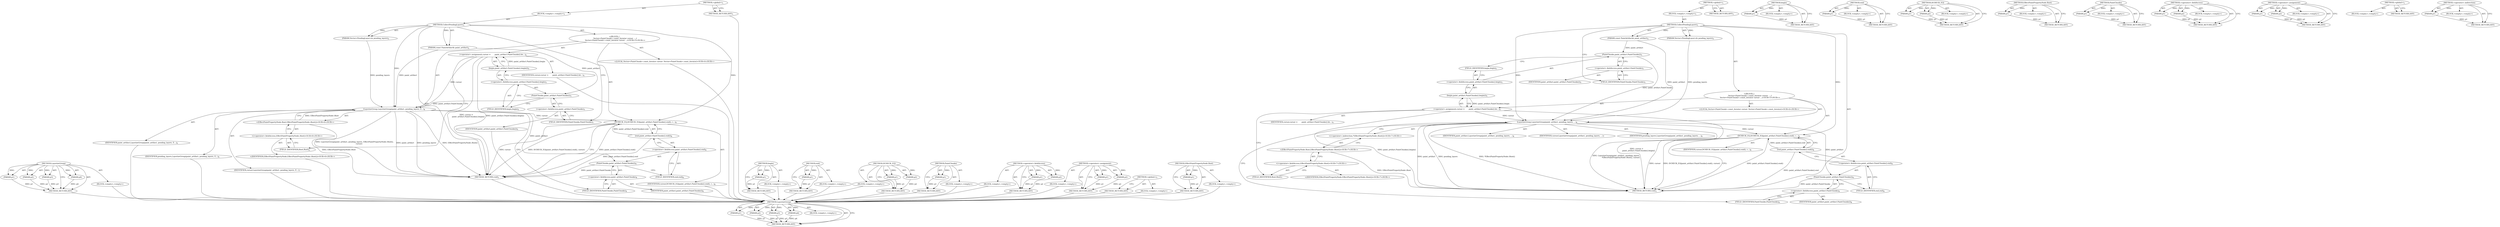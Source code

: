digraph "EffectPaintPropertyNode.Root" {
vulnerable_81 [label=<(METHOD,LayerizeGroup)>];
vulnerable_82 [label=<(PARAM,p1)>];
vulnerable_83 [label=<(PARAM,p2)>];
vulnerable_84 [label=<(PARAM,p3)>];
vulnerable_85 [label=<(PARAM,p4)>];
vulnerable_86 [label=<(BLOCK,&lt;empty&gt;,&lt;empty&gt;)>];
vulnerable_87 [label=<(METHOD_RETURN,ANY)>];
vulnerable_6 [label=<(METHOD,&lt;global&gt;)<SUB>1</SUB>>];
vulnerable_7 [label=<(BLOCK,&lt;empty&gt;,&lt;empty&gt;)<SUB>1</SUB>>];
vulnerable_8 [label=<(METHOD,CollectPendingLayers)<SUB>1</SUB>>];
vulnerable_9 [label=<(PARAM,const PaintArtifact&amp; paint_artifact)<SUB>2</SUB>>];
vulnerable_10 [label=<(PARAM,Vector&lt;PendingLayer&gt;&amp; pending_layers)<SUB>3</SUB>>];
vulnerable_11 [label="<(BLOCK,{
   Vector&lt;PaintChunk&gt;::const_iterator cursor ...,{
   Vector&lt;PaintChunk&gt;::const_iterator cursor ...)<SUB>3</SUB>>"];
vulnerable_12 [label="<(LOCAL,Vector&lt;PaintChunk&gt;.const_iterator cursor: Vector&lt;PaintChunk&gt;.const_iterator)<SUB>4</SUB>>"];
vulnerable_13 [label=<(&lt;operator&gt;.assignment,cursor =
       paint_artifact.PaintChunks().be...)<SUB>4</SUB>>];
vulnerable_14 [label=<(IDENTIFIER,cursor,cursor =
       paint_artifact.PaintChunks().be...)<SUB>4</SUB>>];
vulnerable_15 [label=<(begin,paint_artifact.PaintChunks().begin())<SUB>5</SUB>>];
vulnerable_16 [label=<(&lt;operator&gt;.fieldAccess,paint_artifact.PaintChunks().begin)<SUB>5</SUB>>];
vulnerable_17 [label=<(PaintChunks,paint_artifact.PaintChunks())<SUB>5</SUB>>];
vulnerable_18 [label=<(&lt;operator&gt;.fieldAccess,paint_artifact.PaintChunks)<SUB>5</SUB>>];
vulnerable_19 [label=<(IDENTIFIER,paint_artifact,paint_artifact.PaintChunks())<SUB>5</SUB>>];
vulnerable_20 [label=<(FIELD_IDENTIFIER,PaintChunks,PaintChunks)<SUB>5</SUB>>];
vulnerable_21 [label=<(FIELD_IDENTIFIER,begin,begin)<SUB>5</SUB>>];
vulnerable_22 [label=<(LayerizeGroup,LayerizeGroup(paint_artifact, pending_layers,
 ...)<SUB>6</SUB>>];
vulnerable_23 [label=<(IDENTIFIER,paint_artifact,LayerizeGroup(paint_artifact, pending_layers,
 ...)<SUB>6</SUB>>];
vulnerable_24 [label=<(IDENTIFIER,pending_layers,LayerizeGroup(paint_artifact, pending_layers,
 ...)<SUB>6</SUB>>];
vulnerable_25 [label="<(&lt;operator&gt;.indirection,*EffectPaintPropertyNode::Root())<SUB>7</SUB>>"];
vulnerable_26 [label="<(EffectPaintPropertyNode.Root,EffectPaintPropertyNode::Root())<SUB>7</SUB>>"];
vulnerable_27 [label="<(&lt;operator&gt;.fieldAccess,EffectPaintPropertyNode::Root)<SUB>7</SUB>>"];
vulnerable_28 [label="<(IDENTIFIER,EffectPaintPropertyNode,EffectPaintPropertyNode::Root())<SUB>7</SUB>>"];
vulnerable_29 [label=<(FIELD_IDENTIFIER,Root,Root)<SUB>7</SUB>>];
vulnerable_30 [label=<(IDENTIFIER,cursor,LayerizeGroup(paint_artifact, pending_layers,
 ...)<SUB>7</SUB>>];
vulnerable_31 [label=<(DCHECK_EQ,DCHECK_EQ(paint_artifact.PaintChunks().end(), c...)<SUB>8</SUB>>];
vulnerable_32 [label=<(end,paint_artifact.PaintChunks().end())<SUB>8</SUB>>];
vulnerable_33 [label=<(&lt;operator&gt;.fieldAccess,paint_artifact.PaintChunks().end)<SUB>8</SUB>>];
vulnerable_34 [label=<(PaintChunks,paint_artifact.PaintChunks())<SUB>8</SUB>>];
vulnerable_35 [label=<(&lt;operator&gt;.fieldAccess,paint_artifact.PaintChunks)<SUB>8</SUB>>];
vulnerable_36 [label=<(IDENTIFIER,paint_artifact,paint_artifact.PaintChunks())<SUB>8</SUB>>];
vulnerable_37 [label=<(FIELD_IDENTIFIER,PaintChunks,PaintChunks)<SUB>8</SUB>>];
vulnerable_38 [label=<(FIELD_IDENTIFIER,end,end)<SUB>8</SUB>>];
vulnerable_39 [label=<(IDENTIFIER,cursor,DCHECK_EQ(paint_artifact.PaintChunks().end(), c...)<SUB>8</SUB>>];
vulnerable_40 [label=<(METHOD_RETURN,void)<SUB>1</SUB>>];
vulnerable_42 [label=<(METHOD_RETURN,ANY)<SUB>1</SUB>>];
vulnerable_68 [label=<(METHOD,begin)>];
vulnerable_69 [label=<(PARAM,p1)>];
vulnerable_70 [label=<(BLOCK,&lt;empty&gt;,&lt;empty&gt;)>];
vulnerable_71 [label=<(METHOD_RETURN,ANY)>];
vulnerable_101 [label=<(METHOD,end)>];
vulnerable_102 [label=<(PARAM,p1)>];
vulnerable_103 [label=<(BLOCK,&lt;empty&gt;,&lt;empty&gt;)>];
vulnerable_104 [label=<(METHOD_RETURN,ANY)>];
vulnerable_96 [label=<(METHOD,DCHECK_EQ)>];
vulnerable_97 [label=<(PARAM,p1)>];
vulnerable_98 [label=<(PARAM,p2)>];
vulnerable_99 [label=<(BLOCK,&lt;empty&gt;,&lt;empty&gt;)>];
vulnerable_100 [label=<(METHOD_RETURN,ANY)>];
vulnerable_92 [label=<(METHOD,EffectPaintPropertyNode.Root)>];
vulnerable_93 [label=<(PARAM,p1)>];
vulnerable_94 [label=<(BLOCK,&lt;empty&gt;,&lt;empty&gt;)>];
vulnerable_95 [label=<(METHOD_RETURN,ANY)>];
vulnerable_77 [label=<(METHOD,PaintChunks)>];
vulnerable_78 [label=<(PARAM,p1)>];
vulnerable_79 [label=<(BLOCK,&lt;empty&gt;,&lt;empty&gt;)>];
vulnerable_80 [label=<(METHOD_RETURN,ANY)>];
vulnerable_72 [label=<(METHOD,&lt;operator&gt;.fieldAccess)>];
vulnerable_73 [label=<(PARAM,p1)>];
vulnerable_74 [label=<(PARAM,p2)>];
vulnerable_75 [label=<(BLOCK,&lt;empty&gt;,&lt;empty&gt;)>];
vulnerable_76 [label=<(METHOD_RETURN,ANY)>];
vulnerable_63 [label=<(METHOD,&lt;operator&gt;.assignment)>];
vulnerable_64 [label=<(PARAM,p1)>];
vulnerable_65 [label=<(PARAM,p2)>];
vulnerable_66 [label=<(BLOCK,&lt;empty&gt;,&lt;empty&gt;)>];
vulnerable_67 [label=<(METHOD_RETURN,ANY)>];
vulnerable_57 [label=<(METHOD,&lt;global&gt;)<SUB>1</SUB>>];
vulnerable_58 [label=<(BLOCK,&lt;empty&gt;,&lt;empty&gt;)>];
vulnerable_59 [label=<(METHOD_RETURN,ANY)>];
vulnerable_88 [label=<(METHOD,&lt;operator&gt;.indirection)>];
vulnerable_89 [label=<(PARAM,p1)>];
vulnerable_90 [label=<(BLOCK,&lt;empty&gt;,&lt;empty&gt;)>];
vulnerable_91 [label=<(METHOD_RETURN,ANY)>];
fixed_80 [label=<(METHOD,LayerizeGroup)>];
fixed_81 [label=<(PARAM,p1)>];
fixed_82 [label=<(PARAM,p2)>];
fixed_83 [label=<(PARAM,p3)>];
fixed_84 [label=<(PARAM,p4)>];
fixed_85 [label=<(BLOCK,&lt;empty&gt;,&lt;empty&gt;)>];
fixed_86 [label=<(METHOD_RETURN,ANY)>];
fixed_6 [label=<(METHOD,&lt;global&gt;)<SUB>1</SUB>>];
fixed_7 [label=<(BLOCK,&lt;empty&gt;,&lt;empty&gt;)<SUB>1</SUB>>];
fixed_8 [label=<(METHOD,CollectPendingLayers)<SUB>1</SUB>>];
fixed_9 [label=<(PARAM,const PaintArtifact&amp; paint_artifact)<SUB>2</SUB>>];
fixed_10 [label=<(PARAM,Vector&lt;PendingLayer&gt;&amp; pending_layers)<SUB>3</SUB>>];
fixed_11 [label="<(BLOCK,{
   Vector&lt;PaintChunk&gt;::const_iterator cursor ...,{
   Vector&lt;PaintChunk&gt;::const_iterator cursor ...)<SUB>3</SUB>>"];
fixed_12 [label="<(LOCAL,Vector&lt;PaintChunk&gt;.const_iterator cursor: Vector&lt;PaintChunk&gt;.const_iterator)<SUB>4</SUB>>"];
fixed_13 [label=<(&lt;operator&gt;.assignment,cursor =
       paint_artifact.PaintChunks().be...)<SUB>4</SUB>>];
fixed_14 [label=<(IDENTIFIER,cursor,cursor =
       paint_artifact.PaintChunks().be...)<SUB>4</SUB>>];
fixed_15 [label=<(begin,paint_artifact.PaintChunks().begin())<SUB>5</SUB>>];
fixed_16 [label=<(&lt;operator&gt;.fieldAccess,paint_artifact.PaintChunks().begin)<SUB>5</SUB>>];
fixed_17 [label=<(PaintChunks,paint_artifact.PaintChunks())<SUB>5</SUB>>];
fixed_18 [label=<(&lt;operator&gt;.fieldAccess,paint_artifact.PaintChunks)<SUB>5</SUB>>];
fixed_19 [label=<(IDENTIFIER,paint_artifact,paint_artifact.PaintChunks())<SUB>5</SUB>>];
fixed_20 [label=<(FIELD_IDENTIFIER,PaintChunks,PaintChunks)<SUB>5</SUB>>];
fixed_21 [label=<(FIELD_IDENTIFIER,begin,begin)<SUB>5</SUB>>];
fixed_22 [label=<(LayerizeGroup,LayerizeGroup(paint_artifact, pending_layers, E...)<SUB>6</SUB>>];
fixed_23 [label=<(IDENTIFIER,paint_artifact,LayerizeGroup(paint_artifact, pending_layers, E...)<SUB>6</SUB>>];
fixed_24 [label=<(IDENTIFIER,pending_layers,LayerizeGroup(paint_artifact, pending_layers, E...)<SUB>6</SUB>>];
fixed_25 [label="<(EffectPaintPropertyNode.Root,EffectPaintPropertyNode::Root())<SUB>6</SUB>>"];
fixed_26 [label="<(&lt;operator&gt;.fieldAccess,EffectPaintPropertyNode::Root)<SUB>6</SUB>>"];
fixed_27 [label="<(IDENTIFIER,EffectPaintPropertyNode,EffectPaintPropertyNode::Root())<SUB>6</SUB>>"];
fixed_28 [label=<(FIELD_IDENTIFIER,Root,Root)<SUB>6</SUB>>];
fixed_29 [label=<(IDENTIFIER,cursor,LayerizeGroup(paint_artifact, pending_layers, E...)<SUB>7</SUB>>];
fixed_30 [label=<(DCHECK_EQ,DCHECK_EQ(paint_artifact.PaintChunks().end(), c...)<SUB>8</SUB>>];
fixed_31 [label=<(end,paint_artifact.PaintChunks().end())<SUB>8</SUB>>];
fixed_32 [label=<(&lt;operator&gt;.fieldAccess,paint_artifact.PaintChunks().end)<SUB>8</SUB>>];
fixed_33 [label=<(PaintChunks,paint_artifact.PaintChunks())<SUB>8</SUB>>];
fixed_34 [label=<(&lt;operator&gt;.fieldAccess,paint_artifact.PaintChunks)<SUB>8</SUB>>];
fixed_35 [label=<(IDENTIFIER,paint_artifact,paint_artifact.PaintChunks())<SUB>8</SUB>>];
fixed_36 [label=<(FIELD_IDENTIFIER,PaintChunks,PaintChunks)<SUB>8</SUB>>];
fixed_37 [label=<(FIELD_IDENTIFIER,end,end)<SUB>8</SUB>>];
fixed_38 [label=<(IDENTIFIER,cursor,DCHECK_EQ(paint_artifact.PaintChunks().end(), c...)<SUB>8</SUB>>];
fixed_39 [label=<(METHOD_RETURN,void)<SUB>1</SUB>>];
fixed_41 [label=<(METHOD_RETURN,ANY)<SUB>1</SUB>>];
fixed_67 [label=<(METHOD,begin)>];
fixed_68 [label=<(PARAM,p1)>];
fixed_69 [label=<(BLOCK,&lt;empty&gt;,&lt;empty&gt;)>];
fixed_70 [label=<(METHOD_RETURN,ANY)>];
fixed_96 [label=<(METHOD,end)>];
fixed_97 [label=<(PARAM,p1)>];
fixed_98 [label=<(BLOCK,&lt;empty&gt;,&lt;empty&gt;)>];
fixed_99 [label=<(METHOD_RETURN,ANY)>];
fixed_91 [label=<(METHOD,DCHECK_EQ)>];
fixed_92 [label=<(PARAM,p1)>];
fixed_93 [label=<(PARAM,p2)>];
fixed_94 [label=<(BLOCK,&lt;empty&gt;,&lt;empty&gt;)>];
fixed_95 [label=<(METHOD_RETURN,ANY)>];
fixed_76 [label=<(METHOD,PaintChunks)>];
fixed_77 [label=<(PARAM,p1)>];
fixed_78 [label=<(BLOCK,&lt;empty&gt;,&lt;empty&gt;)>];
fixed_79 [label=<(METHOD_RETURN,ANY)>];
fixed_71 [label=<(METHOD,&lt;operator&gt;.fieldAccess)>];
fixed_72 [label=<(PARAM,p1)>];
fixed_73 [label=<(PARAM,p2)>];
fixed_74 [label=<(BLOCK,&lt;empty&gt;,&lt;empty&gt;)>];
fixed_75 [label=<(METHOD_RETURN,ANY)>];
fixed_62 [label=<(METHOD,&lt;operator&gt;.assignment)>];
fixed_63 [label=<(PARAM,p1)>];
fixed_64 [label=<(PARAM,p2)>];
fixed_65 [label=<(BLOCK,&lt;empty&gt;,&lt;empty&gt;)>];
fixed_66 [label=<(METHOD_RETURN,ANY)>];
fixed_56 [label=<(METHOD,&lt;global&gt;)<SUB>1</SUB>>];
fixed_57 [label=<(BLOCK,&lt;empty&gt;,&lt;empty&gt;)>];
fixed_58 [label=<(METHOD_RETURN,ANY)>];
fixed_87 [label=<(METHOD,EffectPaintPropertyNode.Root)>];
fixed_88 [label=<(PARAM,p1)>];
fixed_89 [label=<(BLOCK,&lt;empty&gt;,&lt;empty&gt;)>];
fixed_90 [label=<(METHOD_RETURN,ANY)>];
vulnerable_81 -> vulnerable_82  [key=0, label="AST: "];
vulnerable_81 -> vulnerable_82  [key=1, label="DDG: "];
vulnerable_81 -> vulnerable_86  [key=0, label="AST: "];
vulnerable_81 -> vulnerable_83  [key=0, label="AST: "];
vulnerable_81 -> vulnerable_83  [key=1, label="DDG: "];
vulnerable_81 -> vulnerable_87  [key=0, label="AST: "];
vulnerable_81 -> vulnerable_87  [key=1, label="CFG: "];
vulnerable_81 -> vulnerable_84  [key=0, label="AST: "];
vulnerable_81 -> vulnerable_84  [key=1, label="DDG: "];
vulnerable_81 -> vulnerable_85  [key=0, label="AST: "];
vulnerable_81 -> vulnerable_85  [key=1, label="DDG: "];
vulnerable_82 -> vulnerable_87  [key=0, label="DDG: p1"];
vulnerable_83 -> vulnerable_87  [key=0, label="DDG: p2"];
vulnerable_84 -> vulnerable_87  [key=0, label="DDG: p3"];
vulnerable_85 -> vulnerable_87  [key=0, label="DDG: p4"];
vulnerable_6 -> vulnerable_7  [key=0, label="AST: "];
vulnerable_6 -> vulnerable_42  [key=0, label="AST: "];
vulnerable_6 -> vulnerable_42  [key=1, label="CFG: "];
vulnerable_7 -> vulnerable_8  [key=0, label="AST: "];
vulnerable_8 -> vulnerable_9  [key=0, label="AST: "];
vulnerable_8 -> vulnerable_9  [key=1, label="DDG: "];
vulnerable_8 -> vulnerable_10  [key=0, label="AST: "];
vulnerable_8 -> vulnerable_10  [key=1, label="DDG: "];
vulnerable_8 -> vulnerable_11  [key=0, label="AST: "];
vulnerable_8 -> vulnerable_40  [key=0, label="AST: "];
vulnerable_8 -> vulnerable_20  [key=0, label="CFG: "];
vulnerable_8 -> vulnerable_22  [key=0, label="DDG: "];
vulnerable_8 -> vulnerable_31  [key=0, label="DDG: "];
vulnerable_9 -> vulnerable_22  [key=0, label="DDG: paint_artifact"];
vulnerable_9 -> vulnerable_17  [key=0, label="DDG: paint_artifact"];
vulnerable_10 -> vulnerable_22  [key=0, label="DDG: pending_layers"];
vulnerable_11 -> vulnerable_12  [key=0, label="AST: "];
vulnerable_11 -> vulnerable_13  [key=0, label="AST: "];
vulnerable_11 -> vulnerable_22  [key=0, label="AST: "];
vulnerable_11 -> vulnerable_31  [key=0, label="AST: "];
vulnerable_13 -> vulnerable_14  [key=0, label="AST: "];
vulnerable_13 -> vulnerable_15  [key=0, label="AST: "];
vulnerable_13 -> vulnerable_29  [key=0, label="CFG: "];
vulnerable_13 -> vulnerable_40  [key=0, label="DDG: paint_artifact.PaintChunks().begin()"];
vulnerable_13 -> vulnerable_40  [key=1, label="DDG: cursor =
       paint_artifact.PaintChunks().begin()"];
vulnerable_13 -> vulnerable_22  [key=0, label="DDG: cursor"];
vulnerable_15 -> vulnerable_16  [key=0, label="AST: "];
vulnerable_15 -> vulnerable_13  [key=0, label="CFG: "];
vulnerable_15 -> vulnerable_13  [key=1, label="DDG: paint_artifact.PaintChunks().begin"];
vulnerable_16 -> vulnerable_17  [key=0, label="AST: "];
vulnerable_16 -> vulnerable_21  [key=0, label="AST: "];
vulnerable_16 -> vulnerable_15  [key=0, label="CFG: "];
vulnerable_17 -> vulnerable_18  [key=0, label="AST: "];
vulnerable_17 -> vulnerable_21  [key=0, label="CFG: "];
vulnerable_17 -> vulnerable_22  [key=0, label="DDG: paint_artifact.PaintChunks"];
vulnerable_18 -> vulnerable_19  [key=0, label="AST: "];
vulnerable_18 -> vulnerable_20  [key=0, label="AST: "];
vulnerable_18 -> vulnerable_17  [key=0, label="CFG: "];
vulnerable_20 -> vulnerable_18  [key=0, label="CFG: "];
vulnerable_21 -> vulnerable_16  [key=0, label="CFG: "];
vulnerable_22 -> vulnerable_23  [key=0, label="AST: "];
vulnerable_22 -> vulnerable_24  [key=0, label="AST: "];
vulnerable_22 -> vulnerable_25  [key=0, label="AST: "];
vulnerable_22 -> vulnerable_30  [key=0, label="AST: "];
vulnerable_22 -> vulnerable_37  [key=0, label="CFG: "];
vulnerable_22 -> vulnerable_40  [key=0, label="DDG: paint_artifact"];
vulnerable_22 -> vulnerable_40  [key=1, label="DDG: pending_layers"];
vulnerable_22 -> vulnerable_40  [key=2, label="DDG: *EffectPaintPropertyNode::Root()"];
vulnerable_22 -> vulnerable_40  [key=3, label="DDG: LayerizeGroup(paint_artifact, pending_layers,
                *EffectPaintPropertyNode::Root(), cursor)"];
vulnerable_22 -> vulnerable_31  [key=0, label="DDG: cursor"];
vulnerable_22 -> vulnerable_34  [key=0, label="DDG: paint_artifact"];
vulnerable_25 -> vulnerable_26  [key=0, label="AST: "];
vulnerable_25 -> vulnerable_22  [key=0, label="CFG: "];
vulnerable_26 -> vulnerable_27  [key=0, label="AST: "];
vulnerable_26 -> vulnerable_25  [key=0, label="CFG: "];
vulnerable_26 -> vulnerable_40  [key=0, label="DDG: EffectPaintPropertyNode::Root"];
vulnerable_27 -> vulnerable_28  [key=0, label="AST: "];
vulnerable_27 -> vulnerable_29  [key=0, label="AST: "];
vulnerable_27 -> vulnerable_26  [key=0, label="CFG: "];
vulnerable_29 -> vulnerable_27  [key=0, label="CFG: "];
vulnerable_31 -> vulnerable_32  [key=0, label="AST: "];
vulnerable_31 -> vulnerable_39  [key=0, label="AST: "];
vulnerable_31 -> vulnerable_40  [key=0, label="CFG: "];
vulnerable_31 -> vulnerable_40  [key=1, label="DDG: paint_artifact.PaintChunks().end()"];
vulnerable_31 -> vulnerable_40  [key=2, label="DDG: cursor"];
vulnerable_31 -> vulnerable_40  [key=3, label="DDG: DCHECK_EQ(paint_artifact.PaintChunks().end(), cursor)"];
vulnerable_32 -> vulnerable_33  [key=0, label="AST: "];
vulnerable_32 -> vulnerable_31  [key=0, label="CFG: "];
vulnerable_32 -> vulnerable_31  [key=1, label="DDG: paint_artifact.PaintChunks().end"];
vulnerable_32 -> vulnerable_40  [key=0, label="DDG: paint_artifact.PaintChunks().end"];
vulnerable_33 -> vulnerable_34  [key=0, label="AST: "];
vulnerable_33 -> vulnerable_38  [key=0, label="AST: "];
vulnerable_33 -> vulnerable_32  [key=0, label="CFG: "];
vulnerable_34 -> vulnerable_35  [key=0, label="AST: "];
vulnerable_34 -> vulnerable_38  [key=0, label="CFG: "];
vulnerable_34 -> vulnerable_40  [key=0, label="DDG: paint_artifact.PaintChunks"];
vulnerable_35 -> vulnerable_36  [key=0, label="AST: "];
vulnerable_35 -> vulnerable_37  [key=0, label="AST: "];
vulnerable_35 -> vulnerable_34  [key=0, label="CFG: "];
vulnerable_37 -> vulnerable_35  [key=0, label="CFG: "];
vulnerable_38 -> vulnerable_33  [key=0, label="CFG: "];
vulnerable_68 -> vulnerable_69  [key=0, label="AST: "];
vulnerable_68 -> vulnerable_69  [key=1, label="DDG: "];
vulnerable_68 -> vulnerable_70  [key=0, label="AST: "];
vulnerable_68 -> vulnerable_71  [key=0, label="AST: "];
vulnerable_68 -> vulnerable_71  [key=1, label="CFG: "];
vulnerable_69 -> vulnerable_71  [key=0, label="DDG: p1"];
vulnerable_101 -> vulnerable_102  [key=0, label="AST: "];
vulnerable_101 -> vulnerable_102  [key=1, label="DDG: "];
vulnerable_101 -> vulnerable_103  [key=0, label="AST: "];
vulnerable_101 -> vulnerable_104  [key=0, label="AST: "];
vulnerable_101 -> vulnerable_104  [key=1, label="CFG: "];
vulnerable_102 -> vulnerable_104  [key=0, label="DDG: p1"];
vulnerable_96 -> vulnerable_97  [key=0, label="AST: "];
vulnerable_96 -> vulnerable_97  [key=1, label="DDG: "];
vulnerable_96 -> vulnerable_99  [key=0, label="AST: "];
vulnerable_96 -> vulnerable_98  [key=0, label="AST: "];
vulnerable_96 -> vulnerable_98  [key=1, label="DDG: "];
vulnerable_96 -> vulnerable_100  [key=0, label="AST: "];
vulnerable_96 -> vulnerable_100  [key=1, label="CFG: "];
vulnerable_97 -> vulnerable_100  [key=0, label="DDG: p1"];
vulnerable_98 -> vulnerable_100  [key=0, label="DDG: p2"];
vulnerable_92 -> vulnerable_93  [key=0, label="AST: "];
vulnerable_92 -> vulnerable_93  [key=1, label="DDG: "];
vulnerable_92 -> vulnerable_94  [key=0, label="AST: "];
vulnerable_92 -> vulnerable_95  [key=0, label="AST: "];
vulnerable_92 -> vulnerable_95  [key=1, label="CFG: "];
vulnerable_93 -> vulnerable_95  [key=0, label="DDG: p1"];
vulnerable_77 -> vulnerable_78  [key=0, label="AST: "];
vulnerable_77 -> vulnerable_78  [key=1, label="DDG: "];
vulnerable_77 -> vulnerable_79  [key=0, label="AST: "];
vulnerable_77 -> vulnerable_80  [key=0, label="AST: "];
vulnerable_77 -> vulnerable_80  [key=1, label="CFG: "];
vulnerable_78 -> vulnerable_80  [key=0, label="DDG: p1"];
vulnerable_72 -> vulnerable_73  [key=0, label="AST: "];
vulnerable_72 -> vulnerable_73  [key=1, label="DDG: "];
vulnerable_72 -> vulnerable_75  [key=0, label="AST: "];
vulnerable_72 -> vulnerable_74  [key=0, label="AST: "];
vulnerable_72 -> vulnerable_74  [key=1, label="DDG: "];
vulnerable_72 -> vulnerable_76  [key=0, label="AST: "];
vulnerable_72 -> vulnerable_76  [key=1, label="CFG: "];
vulnerable_73 -> vulnerable_76  [key=0, label="DDG: p1"];
vulnerable_74 -> vulnerable_76  [key=0, label="DDG: p2"];
vulnerable_63 -> vulnerable_64  [key=0, label="AST: "];
vulnerable_63 -> vulnerable_64  [key=1, label="DDG: "];
vulnerable_63 -> vulnerable_66  [key=0, label="AST: "];
vulnerable_63 -> vulnerable_65  [key=0, label="AST: "];
vulnerable_63 -> vulnerable_65  [key=1, label="DDG: "];
vulnerable_63 -> vulnerable_67  [key=0, label="AST: "];
vulnerable_63 -> vulnerable_67  [key=1, label="CFG: "];
vulnerable_64 -> vulnerable_67  [key=0, label="DDG: p1"];
vulnerable_65 -> vulnerable_67  [key=0, label="DDG: p2"];
vulnerable_57 -> vulnerable_58  [key=0, label="AST: "];
vulnerable_57 -> vulnerable_59  [key=0, label="AST: "];
vulnerable_57 -> vulnerable_59  [key=1, label="CFG: "];
vulnerable_88 -> vulnerable_89  [key=0, label="AST: "];
vulnerable_88 -> vulnerable_89  [key=1, label="DDG: "];
vulnerable_88 -> vulnerable_90  [key=0, label="AST: "];
vulnerable_88 -> vulnerable_91  [key=0, label="AST: "];
vulnerable_88 -> vulnerable_91  [key=1, label="CFG: "];
vulnerable_89 -> vulnerable_91  [key=0, label="DDG: p1"];
fixed_80 -> fixed_81  [key=0, label="AST: "];
fixed_80 -> fixed_81  [key=1, label="DDG: "];
fixed_80 -> fixed_85  [key=0, label="AST: "];
fixed_80 -> fixed_82  [key=0, label="AST: "];
fixed_80 -> fixed_82  [key=1, label="DDG: "];
fixed_80 -> fixed_86  [key=0, label="AST: "];
fixed_80 -> fixed_86  [key=1, label="CFG: "];
fixed_80 -> fixed_83  [key=0, label="AST: "];
fixed_80 -> fixed_83  [key=1, label="DDG: "];
fixed_80 -> fixed_84  [key=0, label="AST: "];
fixed_80 -> fixed_84  [key=1, label="DDG: "];
fixed_81 -> fixed_86  [key=0, label="DDG: p1"];
fixed_82 -> fixed_86  [key=0, label="DDG: p2"];
fixed_83 -> fixed_86  [key=0, label="DDG: p3"];
fixed_84 -> fixed_86  [key=0, label="DDG: p4"];
fixed_85 -> vulnerable_81  [key=0];
fixed_86 -> vulnerable_81  [key=0];
fixed_6 -> fixed_7  [key=0, label="AST: "];
fixed_6 -> fixed_41  [key=0, label="AST: "];
fixed_6 -> fixed_41  [key=1, label="CFG: "];
fixed_7 -> fixed_8  [key=0, label="AST: "];
fixed_8 -> fixed_9  [key=0, label="AST: "];
fixed_8 -> fixed_9  [key=1, label="DDG: "];
fixed_8 -> fixed_10  [key=0, label="AST: "];
fixed_8 -> fixed_10  [key=1, label="DDG: "];
fixed_8 -> fixed_11  [key=0, label="AST: "];
fixed_8 -> fixed_39  [key=0, label="AST: "];
fixed_8 -> fixed_20  [key=0, label="CFG: "];
fixed_8 -> fixed_22  [key=0, label="DDG: "];
fixed_8 -> fixed_30  [key=0, label="DDG: "];
fixed_9 -> fixed_22  [key=0, label="DDG: paint_artifact"];
fixed_9 -> fixed_17  [key=0, label="DDG: paint_artifact"];
fixed_10 -> fixed_22  [key=0, label="DDG: pending_layers"];
fixed_11 -> fixed_12  [key=0, label="AST: "];
fixed_11 -> fixed_13  [key=0, label="AST: "];
fixed_11 -> fixed_22  [key=0, label="AST: "];
fixed_11 -> fixed_30  [key=0, label="AST: "];
fixed_12 -> vulnerable_81  [key=0];
fixed_13 -> fixed_14  [key=0, label="AST: "];
fixed_13 -> fixed_15  [key=0, label="AST: "];
fixed_13 -> fixed_28  [key=0, label="CFG: "];
fixed_13 -> fixed_39  [key=0, label="DDG: paint_artifact.PaintChunks().begin()"];
fixed_13 -> fixed_39  [key=1, label="DDG: cursor =
       paint_artifact.PaintChunks().begin()"];
fixed_13 -> fixed_22  [key=0, label="DDG: cursor"];
fixed_14 -> vulnerable_81  [key=0];
fixed_15 -> fixed_16  [key=0, label="AST: "];
fixed_15 -> fixed_13  [key=0, label="CFG: "];
fixed_15 -> fixed_13  [key=1, label="DDG: paint_artifact.PaintChunks().begin"];
fixed_16 -> fixed_17  [key=0, label="AST: "];
fixed_16 -> fixed_21  [key=0, label="AST: "];
fixed_16 -> fixed_15  [key=0, label="CFG: "];
fixed_17 -> fixed_18  [key=0, label="AST: "];
fixed_17 -> fixed_21  [key=0, label="CFG: "];
fixed_17 -> fixed_22  [key=0, label="DDG: paint_artifact.PaintChunks"];
fixed_18 -> fixed_19  [key=0, label="AST: "];
fixed_18 -> fixed_20  [key=0, label="AST: "];
fixed_18 -> fixed_17  [key=0, label="CFG: "];
fixed_19 -> vulnerable_81  [key=0];
fixed_20 -> fixed_18  [key=0, label="CFG: "];
fixed_21 -> fixed_16  [key=0, label="CFG: "];
fixed_22 -> fixed_23  [key=0, label="AST: "];
fixed_22 -> fixed_24  [key=0, label="AST: "];
fixed_22 -> fixed_25  [key=0, label="AST: "];
fixed_22 -> fixed_29  [key=0, label="AST: "];
fixed_22 -> fixed_36  [key=0, label="CFG: "];
fixed_22 -> fixed_39  [key=0, label="DDG: paint_artifact"];
fixed_22 -> fixed_39  [key=1, label="DDG: pending_layers"];
fixed_22 -> fixed_39  [key=2, label="DDG: EffectPaintPropertyNode::Root()"];
fixed_22 -> fixed_39  [key=3, label="DDG: LayerizeGroup(paint_artifact, pending_layers, EffectPaintPropertyNode::Root(),
                cursor)"];
fixed_22 -> fixed_30  [key=0, label="DDG: cursor"];
fixed_22 -> fixed_33  [key=0, label="DDG: paint_artifact"];
fixed_23 -> vulnerable_81  [key=0];
fixed_24 -> vulnerable_81  [key=0];
fixed_25 -> fixed_26  [key=0, label="AST: "];
fixed_25 -> fixed_22  [key=0, label="CFG: "];
fixed_25 -> fixed_22  [key=1, label="DDG: EffectPaintPropertyNode::Root"];
fixed_25 -> fixed_39  [key=0, label="DDG: EffectPaintPropertyNode::Root"];
fixed_26 -> fixed_27  [key=0, label="AST: "];
fixed_26 -> fixed_28  [key=0, label="AST: "];
fixed_26 -> fixed_25  [key=0, label="CFG: "];
fixed_27 -> vulnerable_81  [key=0];
fixed_28 -> fixed_26  [key=0, label="CFG: "];
fixed_29 -> vulnerable_81  [key=0];
fixed_30 -> fixed_31  [key=0, label="AST: "];
fixed_30 -> fixed_38  [key=0, label="AST: "];
fixed_30 -> fixed_39  [key=0, label="CFG: "];
fixed_30 -> fixed_39  [key=1, label="DDG: paint_artifact.PaintChunks().end()"];
fixed_30 -> fixed_39  [key=2, label="DDG: cursor"];
fixed_30 -> fixed_39  [key=3, label="DDG: DCHECK_EQ(paint_artifact.PaintChunks().end(), cursor)"];
fixed_31 -> fixed_32  [key=0, label="AST: "];
fixed_31 -> fixed_30  [key=0, label="CFG: "];
fixed_31 -> fixed_30  [key=1, label="DDG: paint_artifact.PaintChunks().end"];
fixed_31 -> fixed_39  [key=0, label="DDG: paint_artifact.PaintChunks().end"];
fixed_32 -> fixed_33  [key=0, label="AST: "];
fixed_32 -> fixed_37  [key=0, label="AST: "];
fixed_32 -> fixed_31  [key=0, label="CFG: "];
fixed_33 -> fixed_34  [key=0, label="AST: "];
fixed_33 -> fixed_37  [key=0, label="CFG: "];
fixed_33 -> fixed_39  [key=0, label="DDG: paint_artifact.PaintChunks"];
fixed_34 -> fixed_35  [key=0, label="AST: "];
fixed_34 -> fixed_36  [key=0, label="AST: "];
fixed_34 -> fixed_33  [key=0, label="CFG: "];
fixed_35 -> vulnerable_81  [key=0];
fixed_36 -> fixed_34  [key=0, label="CFG: "];
fixed_37 -> fixed_32  [key=0, label="CFG: "];
fixed_38 -> vulnerable_81  [key=0];
fixed_39 -> vulnerable_81  [key=0];
fixed_41 -> vulnerable_81  [key=0];
fixed_67 -> fixed_68  [key=0, label="AST: "];
fixed_67 -> fixed_68  [key=1, label="DDG: "];
fixed_67 -> fixed_69  [key=0, label="AST: "];
fixed_67 -> fixed_70  [key=0, label="AST: "];
fixed_67 -> fixed_70  [key=1, label="CFG: "];
fixed_68 -> fixed_70  [key=0, label="DDG: p1"];
fixed_69 -> vulnerable_81  [key=0];
fixed_70 -> vulnerable_81  [key=0];
fixed_96 -> fixed_97  [key=0, label="AST: "];
fixed_96 -> fixed_97  [key=1, label="DDG: "];
fixed_96 -> fixed_98  [key=0, label="AST: "];
fixed_96 -> fixed_99  [key=0, label="AST: "];
fixed_96 -> fixed_99  [key=1, label="CFG: "];
fixed_97 -> fixed_99  [key=0, label="DDG: p1"];
fixed_98 -> vulnerable_81  [key=0];
fixed_99 -> vulnerable_81  [key=0];
fixed_91 -> fixed_92  [key=0, label="AST: "];
fixed_91 -> fixed_92  [key=1, label="DDG: "];
fixed_91 -> fixed_94  [key=0, label="AST: "];
fixed_91 -> fixed_93  [key=0, label="AST: "];
fixed_91 -> fixed_93  [key=1, label="DDG: "];
fixed_91 -> fixed_95  [key=0, label="AST: "];
fixed_91 -> fixed_95  [key=1, label="CFG: "];
fixed_92 -> fixed_95  [key=0, label="DDG: p1"];
fixed_93 -> fixed_95  [key=0, label="DDG: p2"];
fixed_94 -> vulnerable_81  [key=0];
fixed_95 -> vulnerable_81  [key=0];
fixed_76 -> fixed_77  [key=0, label="AST: "];
fixed_76 -> fixed_77  [key=1, label="DDG: "];
fixed_76 -> fixed_78  [key=0, label="AST: "];
fixed_76 -> fixed_79  [key=0, label="AST: "];
fixed_76 -> fixed_79  [key=1, label="CFG: "];
fixed_77 -> fixed_79  [key=0, label="DDG: p1"];
fixed_78 -> vulnerable_81  [key=0];
fixed_79 -> vulnerable_81  [key=0];
fixed_71 -> fixed_72  [key=0, label="AST: "];
fixed_71 -> fixed_72  [key=1, label="DDG: "];
fixed_71 -> fixed_74  [key=0, label="AST: "];
fixed_71 -> fixed_73  [key=0, label="AST: "];
fixed_71 -> fixed_73  [key=1, label="DDG: "];
fixed_71 -> fixed_75  [key=0, label="AST: "];
fixed_71 -> fixed_75  [key=1, label="CFG: "];
fixed_72 -> fixed_75  [key=0, label="DDG: p1"];
fixed_73 -> fixed_75  [key=0, label="DDG: p2"];
fixed_74 -> vulnerable_81  [key=0];
fixed_75 -> vulnerable_81  [key=0];
fixed_62 -> fixed_63  [key=0, label="AST: "];
fixed_62 -> fixed_63  [key=1, label="DDG: "];
fixed_62 -> fixed_65  [key=0, label="AST: "];
fixed_62 -> fixed_64  [key=0, label="AST: "];
fixed_62 -> fixed_64  [key=1, label="DDG: "];
fixed_62 -> fixed_66  [key=0, label="AST: "];
fixed_62 -> fixed_66  [key=1, label="CFG: "];
fixed_63 -> fixed_66  [key=0, label="DDG: p1"];
fixed_64 -> fixed_66  [key=0, label="DDG: p2"];
fixed_65 -> vulnerable_81  [key=0];
fixed_66 -> vulnerable_81  [key=0];
fixed_56 -> fixed_57  [key=0, label="AST: "];
fixed_56 -> fixed_58  [key=0, label="AST: "];
fixed_56 -> fixed_58  [key=1, label="CFG: "];
fixed_57 -> vulnerable_81  [key=0];
fixed_58 -> vulnerable_81  [key=0];
fixed_87 -> fixed_88  [key=0, label="AST: "];
fixed_87 -> fixed_88  [key=1, label="DDG: "];
fixed_87 -> fixed_89  [key=0, label="AST: "];
fixed_87 -> fixed_90  [key=0, label="AST: "];
fixed_87 -> fixed_90  [key=1, label="CFG: "];
fixed_88 -> fixed_90  [key=0, label="DDG: p1"];
fixed_89 -> vulnerable_81  [key=0];
fixed_90 -> vulnerable_81  [key=0];
}
